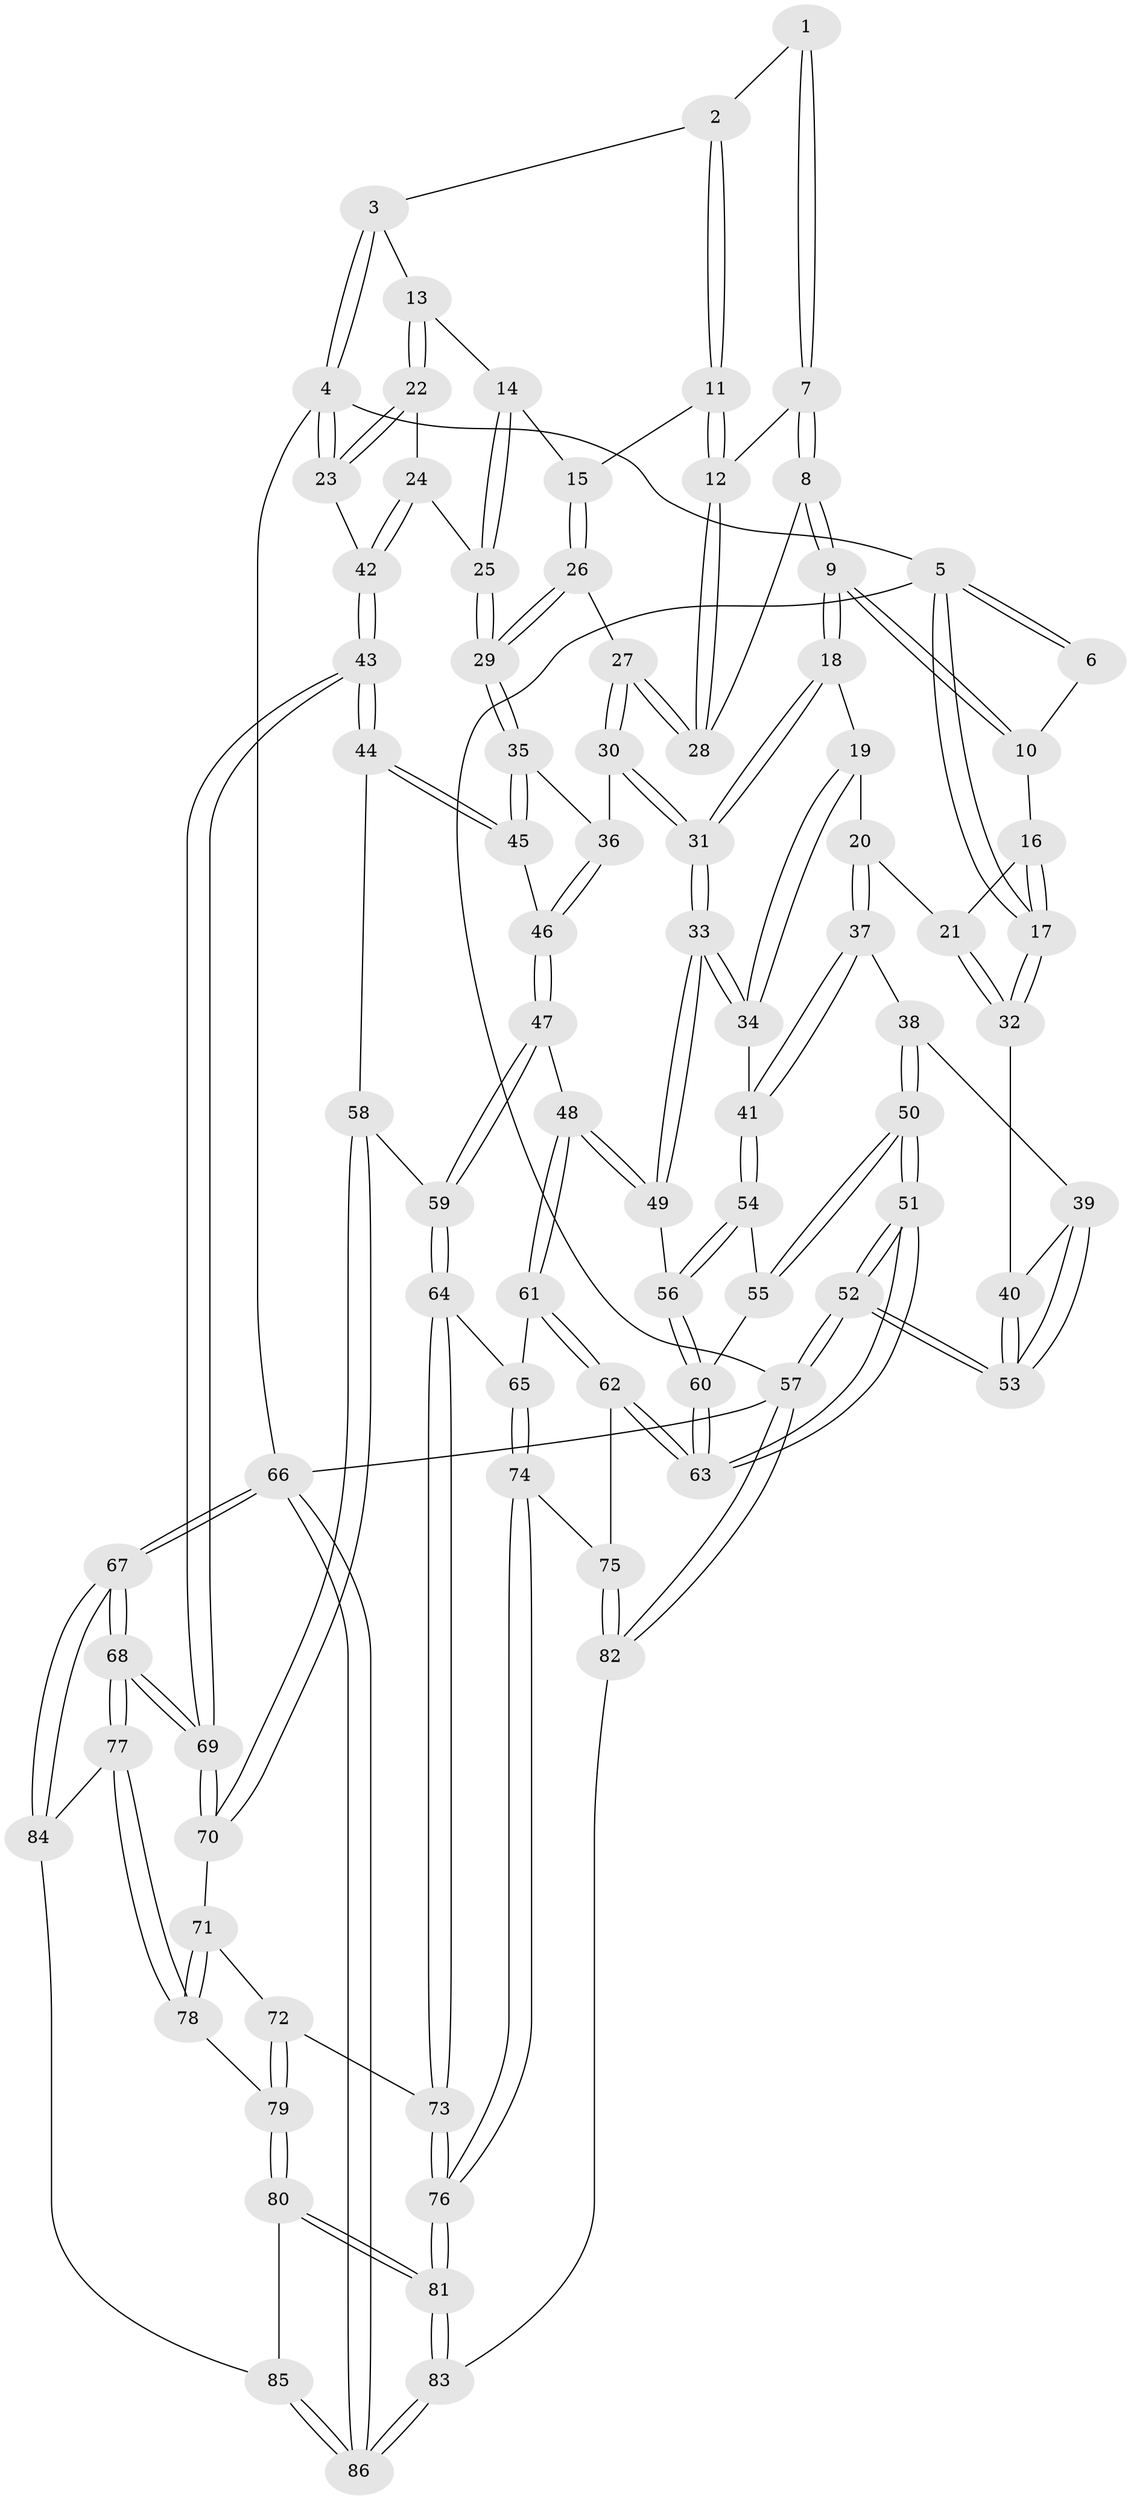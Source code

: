 // coarse degree distribution, {3: 0.11764705882352941, 5: 0.35294117647058826, 6: 0.0784313725490196, 4: 0.43137254901960786, 2: 0.0196078431372549}
// Generated by graph-tools (version 1.1) at 2025/24/03/03/25 07:24:40]
// undirected, 86 vertices, 212 edges
graph export_dot {
graph [start="1"]
  node [color=gray90,style=filled];
  1 [pos="+0.4221983464299987+0"];
  2 [pos="+0.7037477950109385+0"];
  3 [pos="+0.7968040069612654+0"];
  4 [pos="+1+0"];
  5 [pos="+0+0"];
  6 [pos="+0.22493843522692927+0"];
  7 [pos="+0.4343105788878727+0.01863835872947018"];
  8 [pos="+0.3525337835416683+0.15879270930047779"];
  9 [pos="+0.3143908505338457+0.1783647421110128"];
  10 [pos="+0.2518701554002976+0.042676115899527266"];
  11 [pos="+0.6313472532659268+0.04676106388942267"];
  12 [pos="+0.5812670176634472+0.11954226705565012"];
  13 [pos="+0.8793233952555266+0.08306494459255846"];
  14 [pos="+0.8093491152722647+0.13742212979484916"];
  15 [pos="+0.7763173909483938+0.1593021059975513"];
  16 [pos="+0.11196811166859648+0.09622074971602818"];
  17 [pos="+0+0"];
  18 [pos="+0.30169161479837614+0.21012371123387394"];
  19 [pos="+0.25645007039694184+0.2507333675574676"];
  20 [pos="+0.21567370120599105+0.26371303843649996"];
  21 [pos="+0.14165261698701287+0.24855136648216736"];
  22 [pos="+0.9311309655361912+0.12576778799706578"];
  23 [pos="+1+0.15396517543415011"];
  24 [pos="+0.8949553303511933+0.3168172712544711"];
  25 [pos="+0.8810161801004647+0.322153802292629"];
  26 [pos="+0.7393163907805598+0.23730609441160708"];
  27 [pos="+0.6066105689593313+0.2668708273447673"];
  28 [pos="+0.5705698110659209+0.1607531703525238"];
  29 [pos="+0.8604857281431751+0.33122566584490265"];
  30 [pos="+0.5891726949117612+0.31378401250223514"];
  31 [pos="+0.5194032702423999+0.354160675443681"];
  32 [pos="+0+0.3125950566485536"];
  33 [pos="+0.4536627233048543+0.47705643080832544"];
  34 [pos="+0.3573101991608918+0.44326794571120937"];
  35 [pos="+0.8586797819836364+0.3347189908912698"];
  36 [pos="+0.6378139527735348+0.3659305652610577"];
  37 [pos="+0.17677580495697337+0.47482091535775495"];
  38 [pos="+0.14421897535581166+0.4859384398438407"];
  39 [pos="+0.1262010051309688+0.4860529813043417"];
  40 [pos="+0+0.3316928412460665"];
  41 [pos="+0.2295476279862995+0.4998424230409609"];
  42 [pos="+1+0.40910277465659983"];
  43 [pos="+1+0.45187954118340085"];
  44 [pos="+0.8410436549862407+0.5176759822035378"];
  45 [pos="+0.807874826157724+0.48504939568648253"];
  46 [pos="+0.7189721694156272+0.48930056558130974"];
  47 [pos="+0.6592052587775981+0.5559103533486748"];
  48 [pos="+0.46517708431622085+0.5060442041229852"];
  49 [pos="+0.4585778844370671+0.49751745464946834"];
  50 [pos="+0.16305845122398593+0.7742079127625735"];
  51 [pos="+0.150876010474885+0.8418925625775566"];
  52 [pos="+0+1"];
  53 [pos="+0+1"];
  54 [pos="+0.24702199241673395+0.5454920285860531"];
  55 [pos="+0.2468890486740344+0.5476013318372751"];
  56 [pos="+0.3611442102140849+0.5742477538165485"];
  57 [pos="+0+1"];
  58 [pos="+0.8605573801427051+0.6237439254629855"];
  59 [pos="+0.6589210491374272+0.6455092833517783"];
  60 [pos="+0.3286432628420856+0.6602160561857185"];
  61 [pos="+0.4815564191777379+0.6551945623881605"];
  62 [pos="+0.36895129433549156+0.7639244674017825"];
  63 [pos="+0.3210795370600551+0.7651938204251154"];
  64 [pos="+0.652744588501377+0.6672700239680869"];
  65 [pos="+0.5552127590555784+0.6832875147383443"];
  66 [pos="+1+1"];
  67 [pos="+1+1"];
  68 [pos="+1+0.856782660124683"];
  69 [pos="+1+0.533267308270467"];
  70 [pos="+0.8820302343121876+0.6680241051935437"];
  71 [pos="+0.882001248395943+0.6682340033533306"];
  72 [pos="+0.7620328097723909+0.747593142953808"];
  73 [pos="+0.6781916466797978+0.7160894143469894"];
  74 [pos="+0.538810496013002+0.828620172384197"];
  75 [pos="+0.39562630177841274+0.7825948962532848"];
  76 [pos="+0.5974098525506387+0.8852944277862026"];
  77 [pos="+0.9803615077960457+0.8182323000617675"];
  78 [pos="+0.9466629358954256+0.7886750327201413"];
  79 [pos="+0.782405869688527+0.8366497540648611"];
  80 [pos="+0.7685571263483674+0.8886492187651771"];
  81 [pos="+0.6129282031216948+0.9406400096984235"];
  82 [pos="+0.5265060360913669+1"];
  83 [pos="+0.5328611370069233+1"];
  84 [pos="+0.9047179696415723+0.9142367137825461"];
  85 [pos="+0.8556233886571007+0.9504650555887553"];
  86 [pos="+0.8824764178198556+1"];
  1 -- 2;
  1 -- 7;
  1 -- 7;
  2 -- 3;
  2 -- 11;
  2 -- 11;
  3 -- 4;
  3 -- 4;
  3 -- 13;
  4 -- 5;
  4 -- 23;
  4 -- 23;
  4 -- 66;
  5 -- 6;
  5 -- 6;
  5 -- 17;
  5 -- 17;
  5 -- 57;
  6 -- 10;
  7 -- 8;
  7 -- 8;
  7 -- 12;
  8 -- 9;
  8 -- 9;
  8 -- 28;
  9 -- 10;
  9 -- 10;
  9 -- 18;
  9 -- 18;
  10 -- 16;
  11 -- 12;
  11 -- 12;
  11 -- 15;
  12 -- 28;
  12 -- 28;
  13 -- 14;
  13 -- 22;
  13 -- 22;
  14 -- 15;
  14 -- 25;
  14 -- 25;
  15 -- 26;
  15 -- 26;
  16 -- 17;
  16 -- 17;
  16 -- 21;
  17 -- 32;
  17 -- 32;
  18 -- 19;
  18 -- 31;
  18 -- 31;
  19 -- 20;
  19 -- 34;
  19 -- 34;
  20 -- 21;
  20 -- 37;
  20 -- 37;
  21 -- 32;
  21 -- 32;
  22 -- 23;
  22 -- 23;
  22 -- 24;
  23 -- 42;
  24 -- 25;
  24 -- 42;
  24 -- 42;
  25 -- 29;
  25 -- 29;
  26 -- 27;
  26 -- 29;
  26 -- 29;
  27 -- 28;
  27 -- 28;
  27 -- 30;
  27 -- 30;
  29 -- 35;
  29 -- 35;
  30 -- 31;
  30 -- 31;
  30 -- 36;
  31 -- 33;
  31 -- 33;
  32 -- 40;
  33 -- 34;
  33 -- 34;
  33 -- 49;
  33 -- 49;
  34 -- 41;
  35 -- 36;
  35 -- 45;
  35 -- 45;
  36 -- 46;
  36 -- 46;
  37 -- 38;
  37 -- 41;
  37 -- 41;
  38 -- 39;
  38 -- 50;
  38 -- 50;
  39 -- 40;
  39 -- 53;
  39 -- 53;
  40 -- 53;
  40 -- 53;
  41 -- 54;
  41 -- 54;
  42 -- 43;
  42 -- 43;
  43 -- 44;
  43 -- 44;
  43 -- 69;
  43 -- 69;
  44 -- 45;
  44 -- 45;
  44 -- 58;
  45 -- 46;
  46 -- 47;
  46 -- 47;
  47 -- 48;
  47 -- 59;
  47 -- 59;
  48 -- 49;
  48 -- 49;
  48 -- 61;
  48 -- 61;
  49 -- 56;
  50 -- 51;
  50 -- 51;
  50 -- 55;
  50 -- 55;
  51 -- 52;
  51 -- 52;
  51 -- 63;
  51 -- 63;
  52 -- 53;
  52 -- 53;
  52 -- 57;
  52 -- 57;
  54 -- 55;
  54 -- 56;
  54 -- 56;
  55 -- 60;
  56 -- 60;
  56 -- 60;
  57 -- 82;
  57 -- 82;
  57 -- 66;
  58 -- 59;
  58 -- 70;
  58 -- 70;
  59 -- 64;
  59 -- 64;
  60 -- 63;
  60 -- 63;
  61 -- 62;
  61 -- 62;
  61 -- 65;
  62 -- 63;
  62 -- 63;
  62 -- 75;
  64 -- 65;
  64 -- 73;
  64 -- 73;
  65 -- 74;
  65 -- 74;
  66 -- 67;
  66 -- 67;
  66 -- 86;
  66 -- 86;
  67 -- 68;
  67 -- 68;
  67 -- 84;
  67 -- 84;
  68 -- 69;
  68 -- 69;
  68 -- 77;
  68 -- 77;
  69 -- 70;
  69 -- 70;
  70 -- 71;
  71 -- 72;
  71 -- 78;
  71 -- 78;
  72 -- 73;
  72 -- 79;
  72 -- 79;
  73 -- 76;
  73 -- 76;
  74 -- 75;
  74 -- 76;
  74 -- 76;
  75 -- 82;
  75 -- 82;
  76 -- 81;
  76 -- 81;
  77 -- 78;
  77 -- 78;
  77 -- 84;
  78 -- 79;
  79 -- 80;
  79 -- 80;
  80 -- 81;
  80 -- 81;
  80 -- 85;
  81 -- 83;
  81 -- 83;
  82 -- 83;
  83 -- 86;
  83 -- 86;
  84 -- 85;
  85 -- 86;
  85 -- 86;
}
